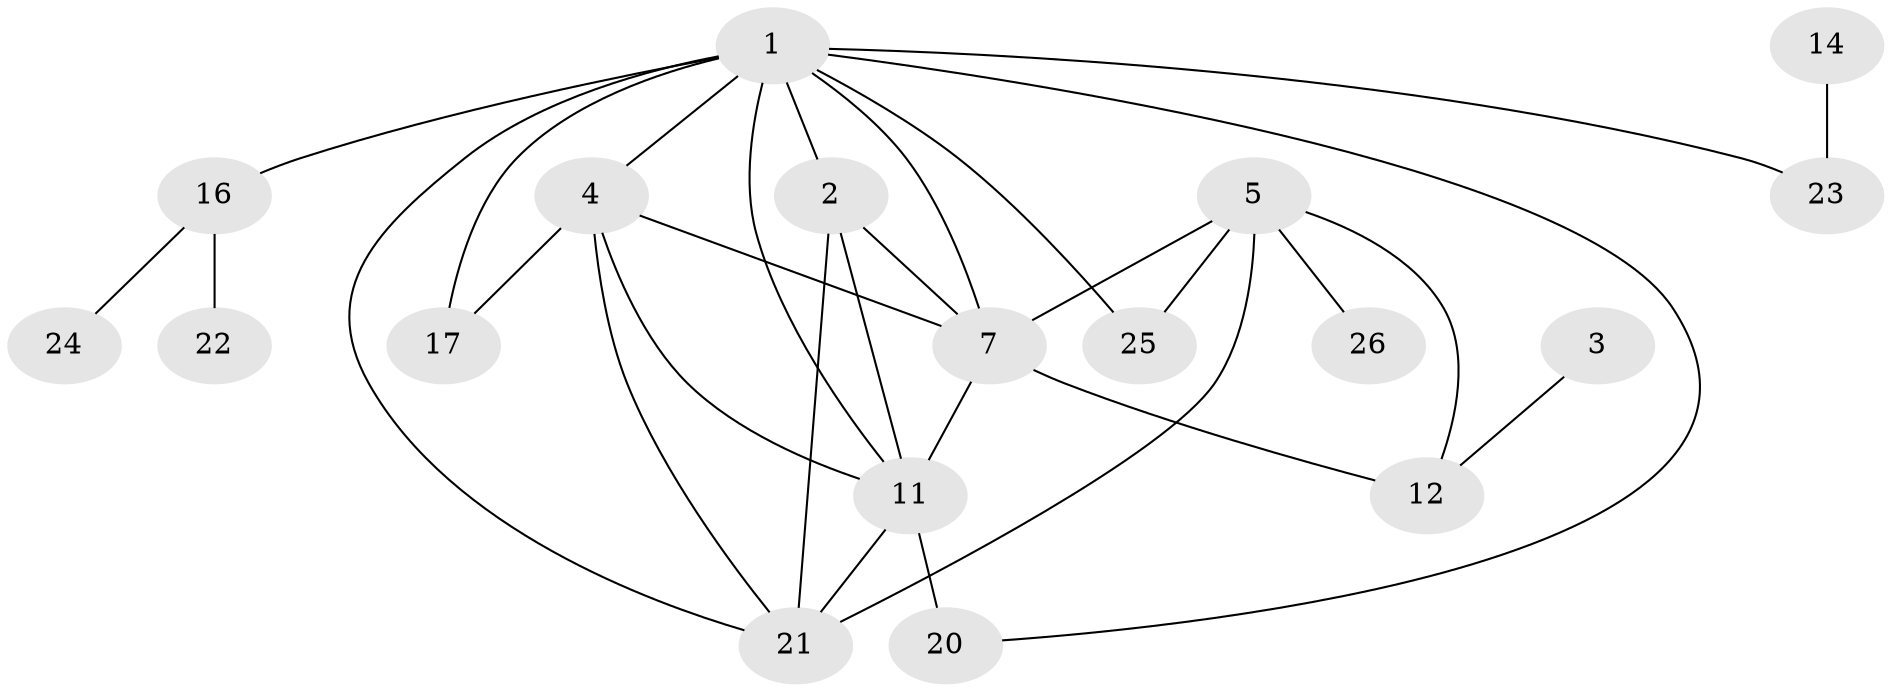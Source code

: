 // original degree distribution, {2: 0.2413793103448276, 1: 0.21839080459770116, 3: 0.26436781609195403, 0: 0.10344827586206896, 4: 0.12643678160919541, 6: 0.022988505747126436, 5: 0.022988505747126436}
// Generated by graph-tools (version 1.1) at 2025/48/03/04/25 22:48:23]
// undirected, 18 vertices, 30 edges
graph export_dot {
  node [color=gray90,style=filled];
  1;
  2;
  3;
  4;
  5;
  7;
  11;
  12;
  14;
  16;
  17;
  20;
  21;
  22;
  23;
  24;
  25;
  26;
  1 -- 2 [weight=2.0];
  1 -- 4 [weight=1.0];
  1 -- 7 [weight=2.0];
  1 -- 11 [weight=3.0];
  1 -- 16 [weight=1.0];
  1 -- 17 [weight=1.0];
  1 -- 20 [weight=1.0];
  1 -- 21 [weight=1.0];
  1 -- 23 [weight=1.0];
  1 -- 25 [weight=1.0];
  2 -- 7 [weight=1.0];
  2 -- 11 [weight=1.0];
  2 -- 21 [weight=2.0];
  3 -- 12 [weight=1.0];
  4 -- 7 [weight=1.0];
  4 -- 11 [weight=1.0];
  4 -- 17 [weight=1.0];
  4 -- 21 [weight=2.0];
  5 -- 7 [weight=2.0];
  5 -- 12 [weight=1.0];
  5 -- 21 [weight=2.0];
  5 -- 25 [weight=1.0];
  5 -- 26 [weight=1.0];
  7 -- 11 [weight=1.0];
  7 -- 12 [weight=2.0];
  11 -- 20 [weight=2.0];
  11 -- 21 [weight=1.0];
  14 -- 23 [weight=1.0];
  16 -- 22 [weight=1.0];
  16 -- 24 [weight=1.0];
}
